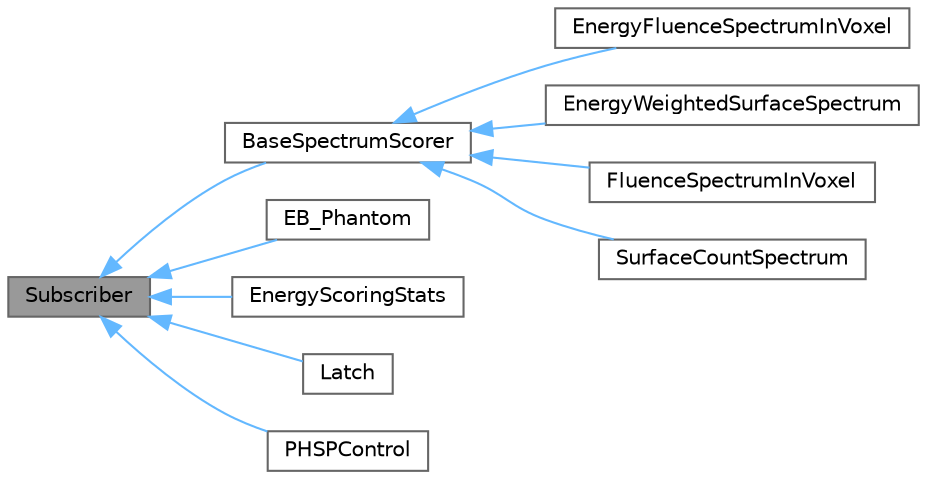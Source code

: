 digraph "Subscriber"
{
 // LATEX_PDF_SIZE
  bgcolor="transparent";
  edge [fontname=Helvetica,fontsize=10,labelfontname=Helvetica,labelfontsize=10];
  node [fontname=Helvetica,fontsize=10,shape=box,height=0.2,width=0.4];
  rankdir="LR";
  Node1 [id="Node000001",label="Subscriber",height=0.2,width=0.4,color="gray40", fillcolor="grey60", style="filled", fontcolor="black",tooltip=" "];
  Node1 -> Node2 [id="edge1_Node000001_Node000002",dir="back",color="steelblue1",style="solid",tooltip=" "];
  Node2 [id="Node000002",label="BaseSpectrumScorer",height=0.2,width=0.4,color="gray40", fillcolor="white", style="filled",URL="$classBaseSpectrumScorer.html",tooltip="abstract base class for scoring spectrum information"];
  Node2 -> Node3 [id="edge2_Node000002_Node000003",dir="back",color="steelblue1",style="solid",tooltip=" "];
  Node3 [id="Node000003",label="EnergyFluenceSpectrumInVoxel",height=0.2,width=0.4,color="gray40", fillcolor="white", style="filled",URL="$classEnergyFluenceSpectrumInVoxel.html",tooltip="A class for scoring the energy fluence of particles enter a voxel of the scoring phantom geometry."];
  Node2 -> Node4 [id="edge3_Node000002_Node000004",dir="back",color="steelblue1",style="solid",tooltip=" "];
  Node4 [id="Node000004",label="EnergyWeightedSurfaceSpectrum",height=0.2,width=0.4,color="gray40", fillcolor="white", style="filled",URL="$classEnergyWeightedSurfaceSpectrum.html",tooltip="A class for scoring the energy weighted spectrum (normalized to total radiant energy) of particles on..."];
  Node2 -> Node5 [id="edge4_Node000002_Node000005",dir="back",color="steelblue1",style="solid",tooltip=" "];
  Node5 [id="Node000005",label="FluenceSpectrumInVoxel",height=0.2,width=0.4,color="gray40", fillcolor="white", style="filled",URL="$classFluenceSpectrumInVoxel.html",tooltip="A class for scoring the fluence of particles enter a voxel of the scoring phantom geometry."];
  Node2 -> Node6 [id="edge5_Node000002_Node000006",dir="back",color="steelblue1",style="solid",tooltip=" "];
  Node6 [id="Node000006",label="SurfaceCountSpectrum",height=0.2,width=0.4,color="gray40", fillcolor="white", style="filled",URL="$classSurfaceCountSpectrum.html",tooltip="A class for scoring a histogram of the number of particles escaping a source geometry."];
  Node1 -> Node7 [id="edge6_Node000001_Node000007",dir="back",color="steelblue1",style="solid",tooltip=" "];
  Node7 [id="Node000007",label="EB_Phantom",height=0.2,width=0.4,color="gray40", fillcolor="white", style="filled",URL="$classEB__Phantom.html",tooltip="A class to represent a single phantom for scoring dose in egs_brachy."];
  Node1 -> Node8 [id="edge7_Node000001_Node000008",dir="back",color="steelblue1",style="solid",tooltip=" "];
  Node8 [id="Node000008",label="EnergyScoringStats",height=0.2,width=0.4,color="gray40", fillcolor="white", style="filled",URL="$classEnergyScoringStats.html",tooltip="a class to use for scoring information about total energy initialzed, escaping sources etc"];
  Node1 -> Node9 [id="edge8_Node000001_Node000009",dir="back",color="steelblue1",style="solid",tooltip=" "];
  Node9 [id="Node000009",label="Latch",height=0.2,width=0.4,color="gray40", fillcolor="white", style="filled",URL="$classLatch.html",tooltip="A class for handling latch bits relevant to egs_brachy. The Latch class listens for particle events a..."];
  Node1 -> Node10 [id="edge9_Node000001_Node000010",dir="back",color="steelblue1",style="solid",tooltip=" "];
  Node10 [id="Node000010",label="PHSPControl",height=0.2,width=0.4,color="gray40", fillcolor="white", style="filled",URL="$classPHSPControl.html",tooltip=" "];
}
